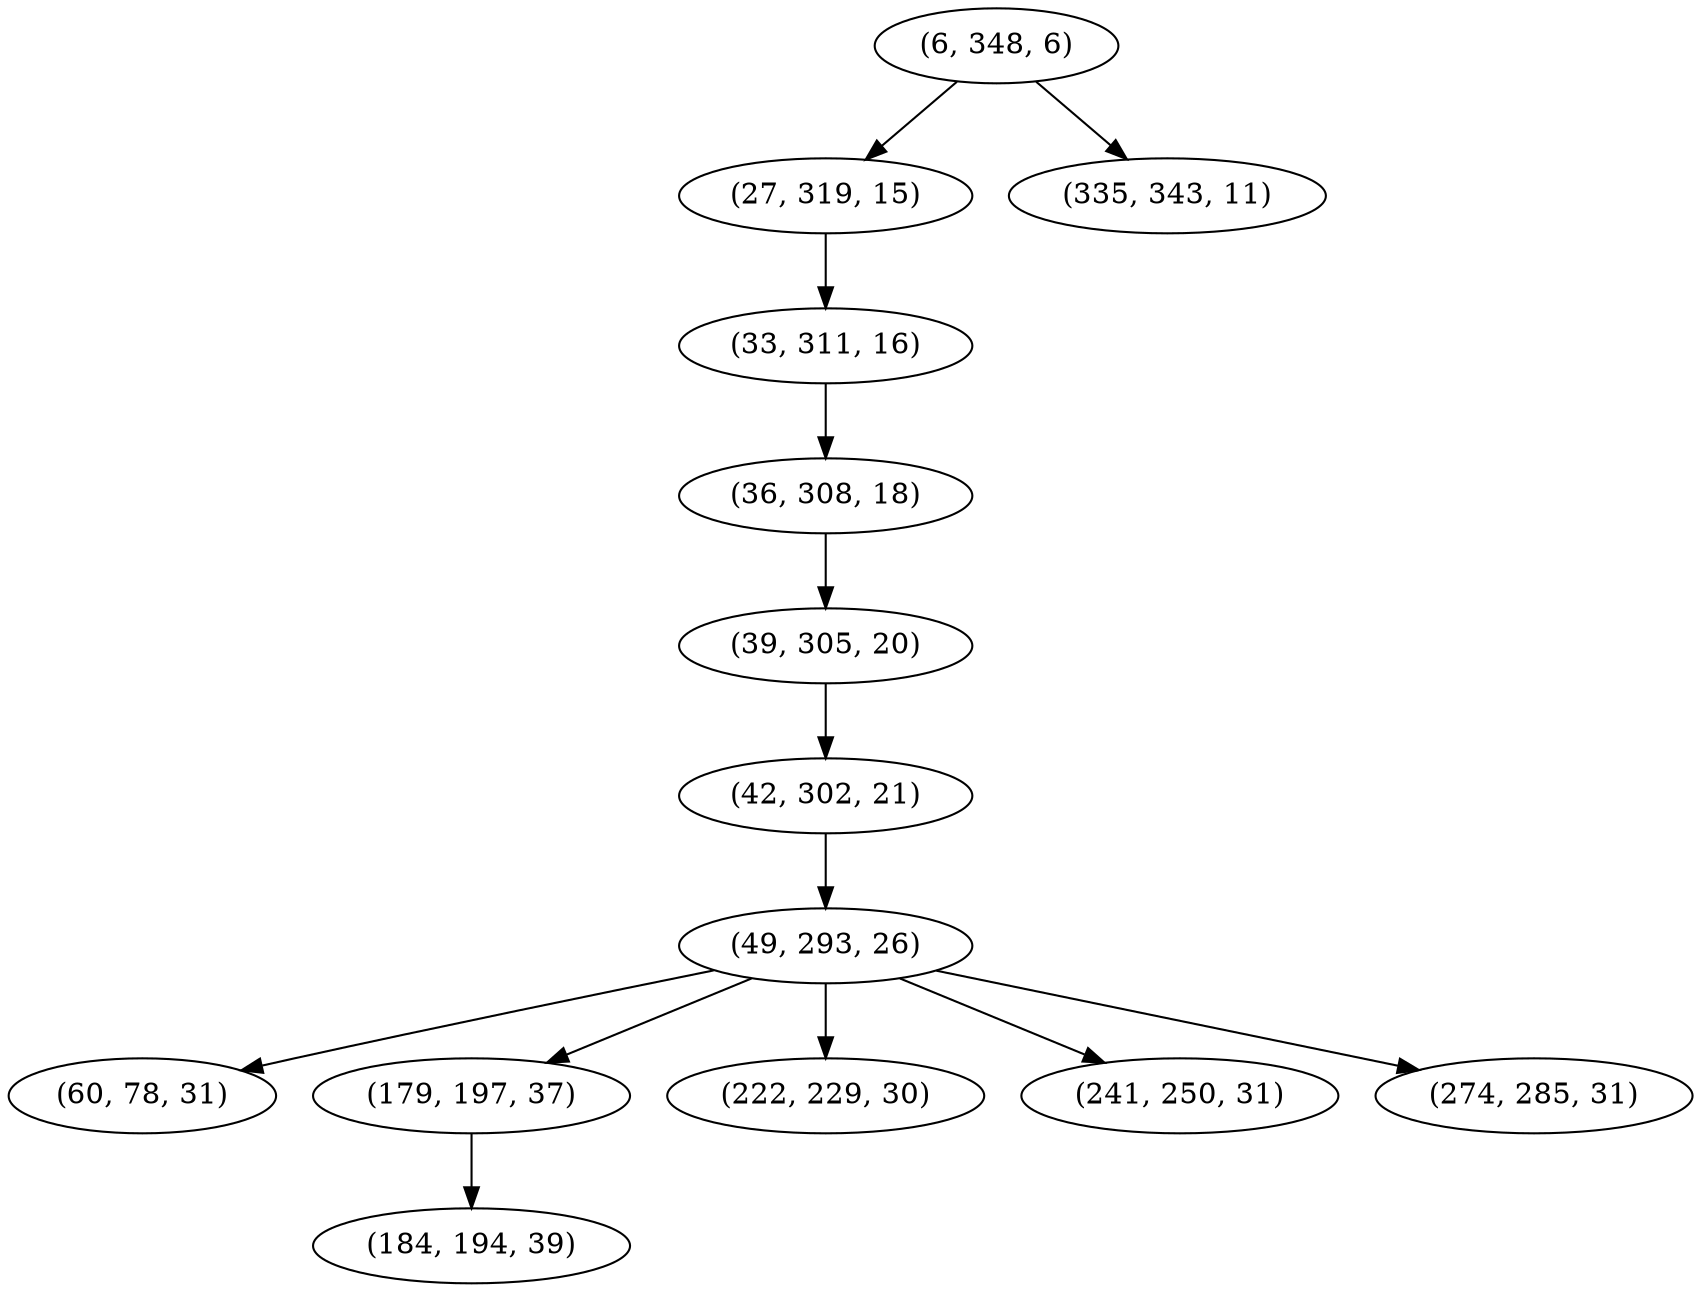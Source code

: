 digraph tree {
    "(6, 348, 6)";
    "(27, 319, 15)";
    "(33, 311, 16)";
    "(36, 308, 18)";
    "(39, 305, 20)";
    "(42, 302, 21)";
    "(49, 293, 26)";
    "(60, 78, 31)";
    "(179, 197, 37)";
    "(184, 194, 39)";
    "(222, 229, 30)";
    "(241, 250, 31)";
    "(274, 285, 31)";
    "(335, 343, 11)";
    "(6, 348, 6)" -> "(27, 319, 15)";
    "(6, 348, 6)" -> "(335, 343, 11)";
    "(27, 319, 15)" -> "(33, 311, 16)";
    "(33, 311, 16)" -> "(36, 308, 18)";
    "(36, 308, 18)" -> "(39, 305, 20)";
    "(39, 305, 20)" -> "(42, 302, 21)";
    "(42, 302, 21)" -> "(49, 293, 26)";
    "(49, 293, 26)" -> "(60, 78, 31)";
    "(49, 293, 26)" -> "(179, 197, 37)";
    "(49, 293, 26)" -> "(222, 229, 30)";
    "(49, 293, 26)" -> "(241, 250, 31)";
    "(49, 293, 26)" -> "(274, 285, 31)";
    "(179, 197, 37)" -> "(184, 194, 39)";
}
